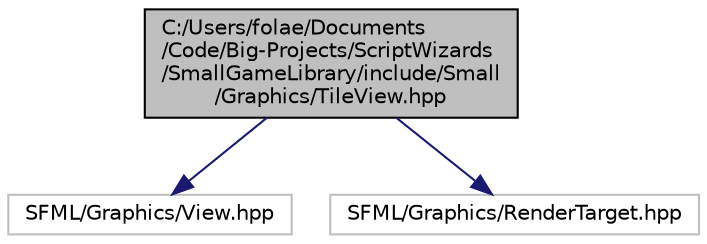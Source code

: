 digraph "C:/Users/folae/Documents/Code/Big-Projects/ScriptWizards/SmallGameLibrary/include/Small/Graphics/TileView.hpp"
{
 // INTERACTIVE_SVG=YES
 // LATEX_PDF_SIZE
  edge [fontname="Helvetica",fontsize="10",labelfontname="Helvetica",labelfontsize="10"];
  node [fontname="Helvetica",fontsize="10",shape=record];
  Node1 [label="C:/Users/folae/Documents\l/Code/Big-Projects/ScriptWizards\l/SmallGameLibrary/include/Small\l/Graphics/TileView.hpp",height=0.2,width=0.4,color="black", fillcolor="grey75", style="filled", fontcolor="black",tooltip="Utility to build and manipulate views based on tiles."];
  Node1 -> Node2 [color="midnightblue",fontsize="10",style="solid",fontname="Helvetica"];
  Node2 [label="SFML/Graphics/View.hpp",height=0.2,width=0.4,color="grey75", fillcolor="white", style="filled",tooltip=" "];
  Node1 -> Node3 [color="midnightblue",fontsize="10",style="solid",fontname="Helvetica"];
  Node3 [label="SFML/Graphics/RenderTarget.hpp",height=0.2,width=0.4,color="grey75", fillcolor="white", style="filled",tooltip=" "];
}
